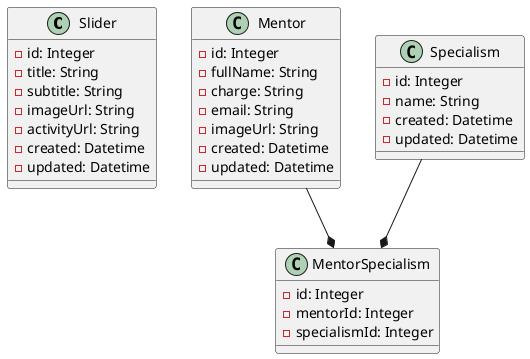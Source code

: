 @startuml

' Definición de clases
class Slider {
  - id: Integer
  - title: String
  - subtitle: String
  - imageUrl: String
  - activityUrl: String
  - created: Datetime 
  - updated: Datetime
}

class Mentor {
  - id: Integer
  - fullName: String
  - charge: String
  - email: String
  - imageUrl: String
  - created: Datetime 
  - updated: Datetime
}

class MentorSpecialism{
  - id: Integer
  - mentorId: Integer
  - specialismId: Integer
}

class Specialism{
  - id: Integer
  - name: String
  - created: Datetime 
  - updated: Datetime
}

' Relaciones
Mentor --* MentorSpecialism
Specialism --* MentorSpecialism

@enduml